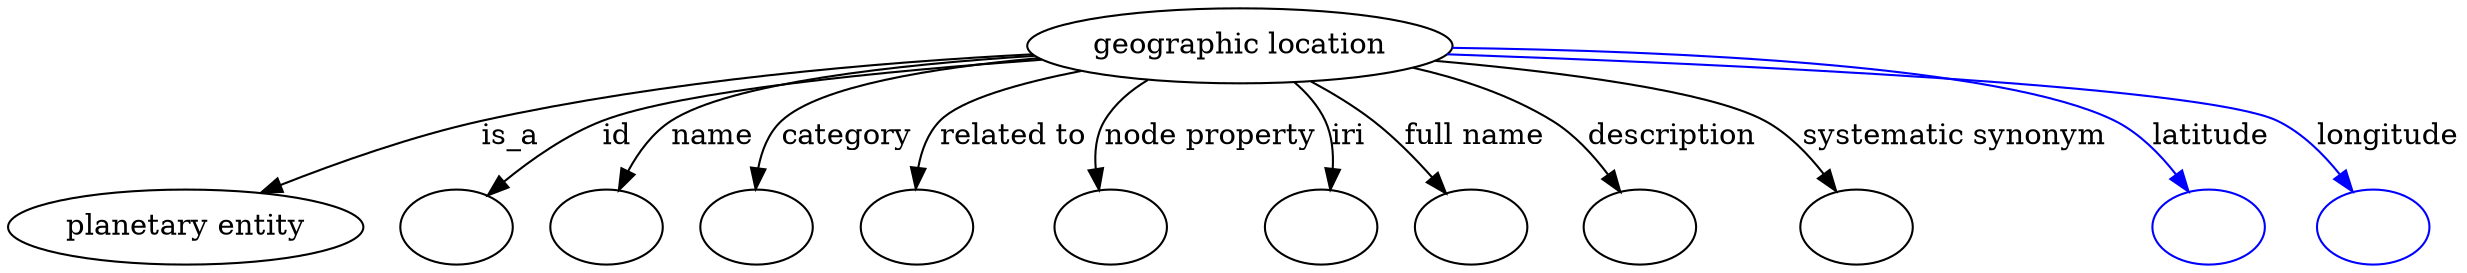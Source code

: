 digraph {
	graph [bb="0,0,998.36,122"];
	node [label="\N"];
	"geographic location"	 [height=0.5,
		label="geographic location",
		pos="515.36,104",
		width=2.2247];
	"planetary entity"	 [height=0.5,
		pos="65.357,18",
		width=1.8155];
	"geographic location" -> "planetary entity"	 [label=is_a,
		lp="219.63,61",
		pos="e,101.3,33.107 437.45,99.653 374.78,95.018 284.8,85.789 207.81,68 174.57,60.321 138.31,47.526 110.69,36.802"];
	id	 [color=black,
		height=0.5,
		label="",
		pos="175.36,18",
		width=0.75];
	"geographic location" -> id	 [color=black,
		label=id,
		lp="270.8,61",
		pos="e,194.2,31.309 442.28,96.524 380.28,89.628 296.45,78.845 264.47,68 242.64,60.598 220.01,47.829 203.02,37.048",
		style=solid];
	name	 [color=black,
		height=0.5,
		label="",
		pos="247.36,18",
		width=0.75];
	"geographic location" -> name	 [color=black,
		label=name,
		lp="313.52,61",
		pos="e,259.25,34.173 442.15,96.666 389.18,90.468 322.74,80.591 298.04,68 285.82,61.773 274.68,51.553 265.97,41.971",
		style=solid];
	category	 [color=black,
		height=0.5,
		label="",
		pos="319.36,18",
		width=0.75];
	"geographic location" -> category	 [color=black,
		label=category,
		lp="367.45,61",
		pos="e,323.52,35.818 444.45,95.612 404.3,89.64 359.01,80.458 343.16,68 335.88,62.277 330.71,53.783 327.09,45.413",
		style=solid];
	"related to"	 [color=black,
		height=0.5,
		label="",
		pos="391.36,18",
		width=0.75];
	"geographic location" -> "related to"	 [color=black,
		label="related to",
		lp="429.59,61",
		pos="e,391.29,36.221 458.46,91.328 434.78,84.963 410.94,76.751 402.88,68 397.43,62.074 394.39,54.1 392.74,46.262",
		style=solid];
	"node property"	 [color=black,
		height=0.5,
		label="",
		pos="464.36,18",
		width=0.75];
	"geographic location" -> "node property"	 [color=black,
		label="node property",
		lp="501.43,61",
		pos="e,459.29,36.104 480.74,87.71 473.32,82.506 466.44,75.974 462.22,68 458.73,61.427 457.81,53.656 458.14,46.224",
		style=solid];
	iri	 [color=black,
		height=0.5,
		label="",
		pos="536.36,18",
		width=0.75];
	"geographic location" -> iri	 [color=black,
		label=iri,
		lp="553.58,61",
		pos="e,543.3,35.505 533.4,86.442 537.85,80.996 542.01,74.66 544.36,68 546.89,60.818 546.79,52.772 545.55,45.268",
		style=solid];
	"full name"	 [color=black,
		height=0.5,
		label="",
		pos="608.36,18",
		width=0.75];
	"geographic location" -> "full name"	 [color=black,
		label="full name",
		lp="603.99,61",
		pos="e,595.31,34.048 540.51,86.569 548.1,80.935 556.28,74.467 563.36,68 572.2,59.915 581.18,50.279 588.77,41.635",
		style=solid];
	description	 [color=black,
		height=0.5,
		label="",
		pos="680.36,18",
		width=0.75];
	"geographic location" -> description	 [color=black,
		label=description,
		lp="683.46,61",
		pos="e,668.83,34.562 576.44,92.212 595.9,86.748 616.9,78.956 634.36,68 645.02,61.308 654.79,51.505 662.55,42.348",
		style=solid];
	"systematic synonym"	 [color=black,
		height=0.5,
		label="",
		pos="762.36,18",
		width=0.75];
	"geographic location" -> "systematic synonym"	 [color=black,
		label="systematic synonym",
		lp="793.32,61",
		pos="e,751.79,35.09 587.87,96.254 636.8,90.069 696.32,80.392 718.36,68 729.01,62.011 738.36,52.449 745.67,43.283",
		style=solid];
	latitude	 [color=blue,
		height=0.5,
		label="",
		pos="899.36,18",
		width=0.75];
	"geographic location" -> latitude	 [color=blue,
		label=latitude,
		lp="893.35,61",
		pos="e,888.98,34.917 595.37,102.06 681.05,98.838 810.6,90.33 854.36,68 865.62,62.252 875.41,52.421 882.95,42.989",
		style=solid];
	longitude	 [color=blue,
		height=0.5,
		label="",
		pos="971.36,18",
		width=0.75];
	"geographic location" -> longitude	 [color=blue,
		label=longitude,
		lp="963.8,61",
		pos="e,958.93,34.531 593.65,99.768 702.52,93.462 889.57,80.949 918.36,68 931.28,62.186 943.05,51.883 952.19,42.134",
		style=solid];
}

